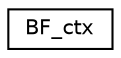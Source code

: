 digraph "Graphical Class Hierarchy"
{
  edge [fontname="Helvetica",fontsize="10",labelfontname="Helvetica",labelfontsize="10"];
  node [fontname="Helvetica",fontsize="10",shape=record];
  rankdir="LR";
  Node0 [label="BF_ctx",height=0.2,width=0.4,color="black", fillcolor="white", style="filled",URL="$union_b_f__ctx.html"];
}
